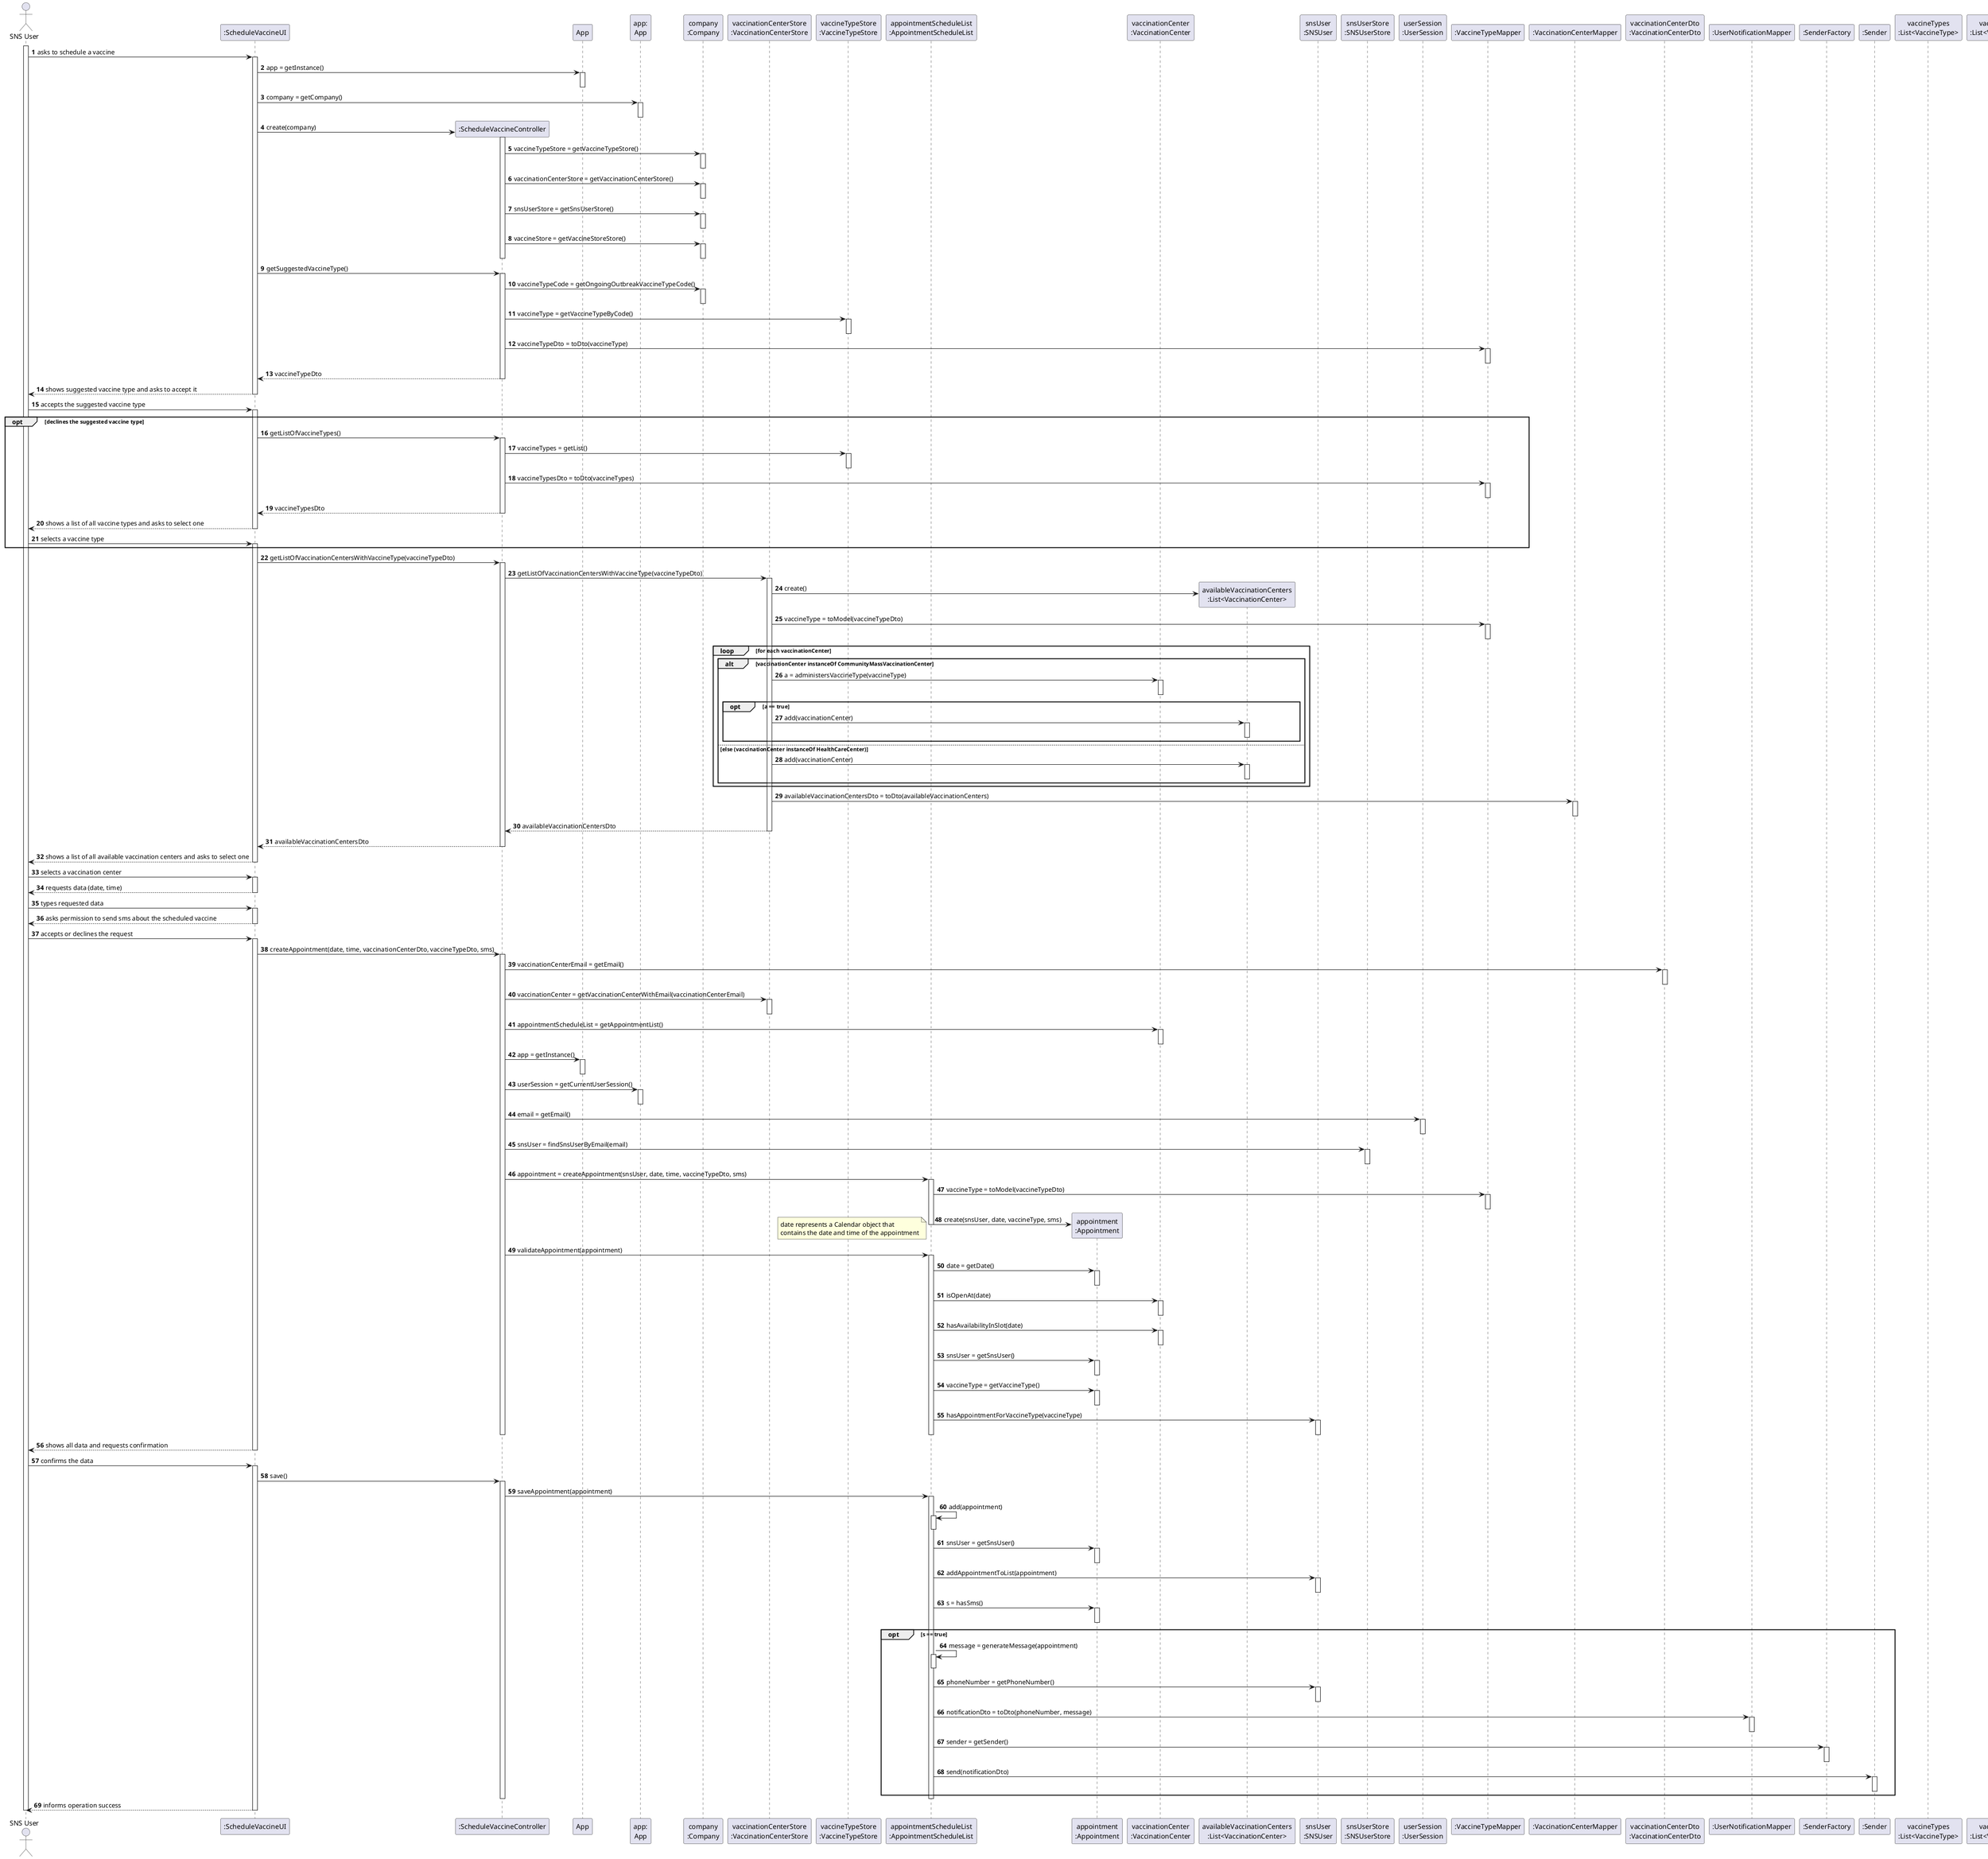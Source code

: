 @startuml US01_SD
autonumber
' hide footbox
actor "SNS User" as user

participant ":ScheduleVaccineUI" as ui
participant ":ScheduleVaccineController" as controller
participant "App" as app
participant "app:\nApp" as appInstance
participant "company\n:Company" as company
participant "vaccinationCenterStore\n:VaccinationCenterStore" as vacCenterStore
participant "vaccineTypeStore\n:VaccineTypeStore" as vacTypeStore
participant "appointmentScheduleList\n:AppointmentScheduleList" as appointmentScheduleList
participant "appointment\n:Appointment" as appointment
participant "vaccinationCenter\n:VaccinationCenter" as vacCenter
participant "availableVaccinationCenters\n:List<VaccinationCenter>" as vacCenterList
participant "snsUser\n:SNSUser" as snsUser
participant "snsUserStore\n:SNSUserStore" as snsUserStore
participant "userSession\n:UserSession" as userSession
participant ":VaccineTypeMapper" as vacTypeMapper
participant ":VaccinationCenterMapper" as vacCenterMapper
participant "vaccinationCenterDto\n:VaccinationCenterDto" as vacCenterDto
participant ":UserNotificationMapper" as notMapper
participant ":SenderFactory" as senderFactory
participant ":Sender" as sender
participant "vaccineTypes\n:List<VaccineType>"
participant "vaccineTypesDto\n:List<VaccineTypeDto>"
participant "availableVaccinationCentersDto\n:List<VaccinationCenterDto>"

activate user

user -> ui : asks to schedule a vaccine

activate ui
  ui -> app : app = getInstance()
  activate app
  deactivate app
  ui -> appInstance : company = getCompany()
  activate appInstance
  deactivate appInstance
  ui -> controller** : create(company)
  activate controller
    controller -> company : vaccineTypeStore = getVaccineTypeStore()
    activate company
    deactivate company
    controller -> company : vaccinationCenterStore = getVaccinationCenterStore()
    activate company
    deactivate company
    controller -> company : snsUserStore = getSnsUserStore()
    activate company
    deactivate company
    controller -> company : vaccineStore = getVaccineStoreStore()
    activate company
    deactivate company
  deactivate controller
  ui -> controller : getSuggestedVaccineType()
  activate controller 
    controller -> company : vaccineTypeCode = getOngoingOutbreakVaccineTypeCode()
    activate company
    deactivate company
    controller -> vacTypeStore : vaccineType = getVaccineTypeByCode()
    activate vacTypeStore
    deactivate vacTypeStore
    controller -> vacTypeMapper : vaccineTypeDto = toDto(vaccineType)
    activate vacTypeMapper
    deactivate vacTypeMapper
    controller --> ui : vaccineTypeDto
  deactivate controller
  ui --> user : shows suggested vaccine type and asks to accept it
deactivate ui

user -> ui : accepts the suggested vaccine type

activate ui
  opt declines the suggested vaccine type
    ui -> controller : getListOfVaccineTypes()
    activate controller
      controller -> vacTypeStore : vaccineTypes = getList()
      activate vacTypeStore
      deactivate vacTypeStore
      controller -> vacTypeMapper : vaccineTypesDto = toDto(vaccineTypes)
      activate vacTypeMapper
      deactivate vacTypeMapper
      controller --> ui : vaccineTypesDto
    deactivate controller
    ui --> user : shows a list of all vaccine types and asks to select one
    deactivate ui
    user -> ui : selects a vaccine type
    activate ui
  end
  ui -> controller : getListOfVaccinationCentersWithVaccineType(vaccineTypeDto)
  activate controller
    controller -> vacCenterStore : getListOfVaccinationCentersWithVaccineType(vaccineTypeDto)
    activate vacCenterStore
      vacCenterStore -> vacCenterList** : create()
      vacCenterStore -> vacTypeMapper : vaccineType = toModel(vaccineTypeDto)
      activate vacTypeMapper
      deactivate vacTypeMapper
      loop for each vaccinationCenter
        alt vaccinationCenter instanceOf CommunityMassVaccinationCenter
          vacCenterStore -> vacCenter : a = administersVaccineType(vaccineType)
          activate vacCenter
          deactivate vacCenter
          opt a == true
            vacCenterStore -> vacCenterList : add(vaccinationCenter)
            activate vacCenterList
            deactivate vacCenterList
          end
        else else (vaccinationCenter instanceOf HealthCareCenter)
          vacCenterStore -> vacCenterList : add(vaccinationCenter)
          activate vacCenterList
          deactivate vacCenterList
        end
      end
      vacCenterStore -> vacCenterMapper : availableVaccinationCentersDto = toDto(availableVaccinationCenters)
      activate vacCenterMapper
      deactivate vacCenterMapper
      vacCenterStore --> controller : availableVaccinationCentersDto
    deactivate vacCenterStore
    controller --> ui : availableVaccinationCentersDto
  deactivate controller
  ui --> user : shows a list of all available vaccination centers and asks to select one
deactivate ui

user -> ui : selects a vaccination center

activate ui
 ui --> user : requests data (date, time)
deactivate ui

user -> ui : types requested data

activate ui
  ui --> user : asks permission to send sms about the scheduled vaccine
deactivate ui

user -> ui : accepts or declines the request

activate ui
  ui -> controller : createAppointment(date, time, vaccinationCenterDto, vaccineTypeDto, sms)
  activate controller
    controller -> vacCenterDto : vaccinationCenterEmail = getEmail()
    activate vacCenterDto
    deactivate vacCenterDto
    controller -> vacCenterStore : vaccinationCenter = getVaccinationCenterWithEmail(vaccinationCenterEmail)
    activate vacCenterStore
    deactivate vacCenterStore
    controller -> vacCenter : appointmentScheduleList = getAppointmentList()
    activate vacCenter
    deactivate vacCenter
    controller -> app : app = getInstance()
    activate app
    deactivate app
    controller -> appInstance : userSession = getCurrentUserSession()
    activate appInstance
    deactivate appInstance
    controller -> userSession : email = getEmail()
    activate userSession
    deactivate userSession
    controller -> snsUserStore : snsUser = findSnsUserByEmail(email)
    activate snsUserStore
    deactivate snsUserStore
    controller -> appointmentScheduleList : appointment = createAppointment(snsUser, date, time, vaccineTypeDto, sms)
    activate appointmentScheduleList
      appointmentScheduleList -> vacTypeMapper : vaccineType = toModel(vaccineTypeDto)
      activate vacTypeMapper
      deactivate vacTypeMapper
      appointmentScheduleList -> appointment** : create(snsUser, date, vaccineType, sms)
      note left
        date represents a Calendar object that 
        contains the date and time of the appointment
      end note
    deactivate appointmentScheduleList
    controller -> appointmentScheduleList : validateAppointment(appointment)
    activate appointmentScheduleList
      appointmentScheduleList -> appointment : date = getDate()
      activate appointment
      deactivate appointment
      appointmentScheduleList -> vacCenter : isOpenAt(date)
      activate vacCenter
      deactivate vacCenter
      appointmentScheduleList -> vacCenter : hasAvailabilityInSlot(date)
      activate vacCenter
      deactivate vacCenter
      appointmentScheduleList -> appointment : snsUser = getSnsUser()
      activate appointment
      deactivate appointment
      appointmentScheduleList -> appointment : vaccineType = getVaccineType()
      activate appointment
      deactivate appointment
      appointmentScheduleList -> snsUser : hasAppointmentForVaccineType(vaccineType)
      activate snsUser
      deactivate snsUser
    deactivate appointmentScheduleList
  deactivate controller
  ui --> user : shows all data and requests confirmation
deactivate ui

user -> ui : confirms the data

activate ui
  ui -> controller : save()
  activate controller
    controller -> appointmentScheduleList : saveAppointment(appointment)
    activate appointmentScheduleList
      appointmentScheduleList -> appointmentScheduleList : add(appointment)
      activate appointmentScheduleList
      deactivate appointmentScheduleList
      appointmentScheduleList -> appointment : snsUser = getSnsUser()
      activate appointment
      deactivate appointment
      appointmentScheduleList -> snsUser : addAppointmentToList(appointment)
      activate snsUser
      deactivate snsUser
      appointmentScheduleList -> appointment : s = hasSms()
      activate appointment
      deactivate appointment
      opt s == true
        appointmentScheduleList -> appointmentScheduleList : message = generateMessage(appointment)
        activate appointmentScheduleList
        deactivate appointmentScheduleList
        appointmentScheduleList -> snsUser : phoneNumber = getPhoneNumber()
        activate snsUser
        deactivate snsUser
        appointmentScheduleList -> notMapper : notificationDto = toDto(phoneNumber, message)
        activate notMapper
        deactivate notMapper
        appointmentScheduleList -> senderFactory : sender = getSender()
        activate senderFactory
        deactivate senderFactory
        appointmentScheduleList -> sender : send(notificationDto)
        activate sender
        deactivate sender
      end
    deactivate appointmentScheduleList
  deactivate controller
  ui --> user : informs operation success
deactivate ui

deactivate user